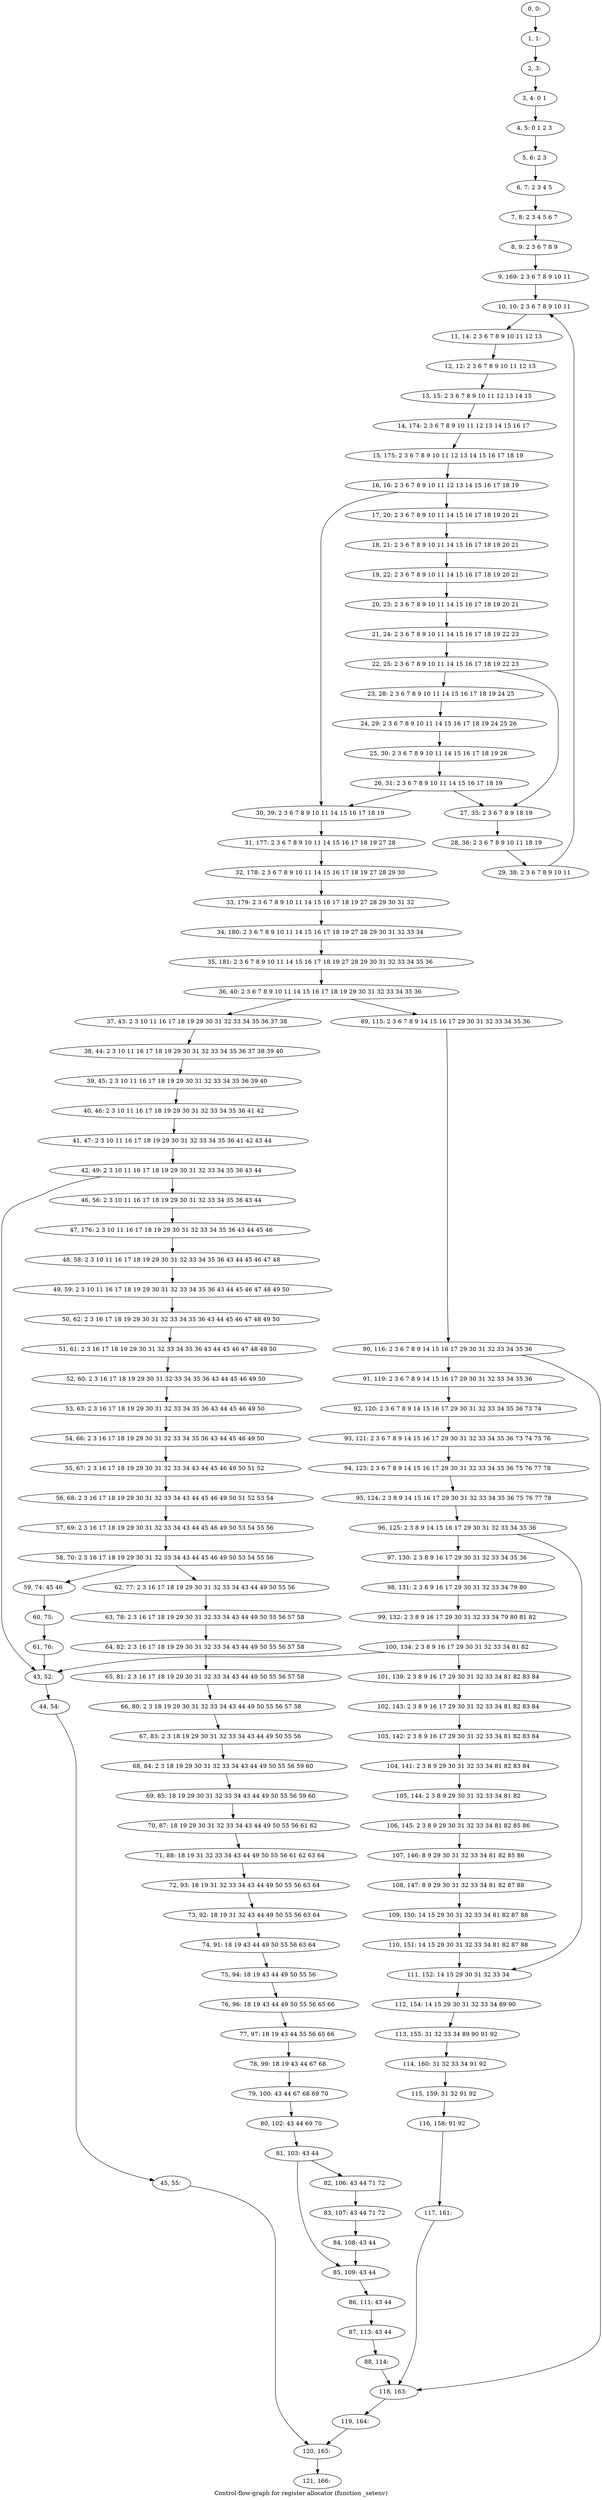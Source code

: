 digraph G {
graph [label="Control-flow-graph for register allocator (function _setenv)"]
0[label="0, 0: "];
1[label="1, 1: "];
2[label="2, 3: "];
3[label="3, 4: 0 1 "];
4[label="4, 5: 0 1 2 3 "];
5[label="5, 6: 2 3 "];
6[label="6, 7: 2 3 4 5 "];
7[label="7, 8: 2 3 4 5 6 7 "];
8[label="8, 9: 2 3 6 7 8 9 "];
9[label="9, 169: 2 3 6 7 8 9 10 11 "];
10[label="10, 10: 2 3 6 7 8 9 10 11 "];
11[label="11, 14: 2 3 6 7 8 9 10 11 12 13 "];
12[label="12, 12: 2 3 6 7 8 9 10 11 12 13 "];
13[label="13, 15: 2 3 6 7 8 9 10 11 12 13 14 15 "];
14[label="14, 174: 2 3 6 7 8 9 10 11 12 13 14 15 16 17 "];
15[label="15, 175: 2 3 6 7 8 9 10 11 12 13 14 15 16 17 18 19 "];
16[label="16, 16: 2 3 6 7 8 9 10 11 12 13 14 15 16 17 18 19 "];
17[label="17, 20: 2 3 6 7 8 9 10 11 14 15 16 17 18 19 20 21 "];
18[label="18, 21: 2 3 6 7 8 9 10 11 14 15 16 17 18 19 20 21 "];
19[label="19, 22: 2 3 6 7 8 9 10 11 14 15 16 17 18 19 20 21 "];
20[label="20, 23: 2 3 6 7 8 9 10 11 14 15 16 17 18 19 20 21 "];
21[label="21, 24: 2 3 6 7 8 9 10 11 14 15 16 17 18 19 22 23 "];
22[label="22, 25: 2 3 6 7 8 9 10 11 14 15 16 17 18 19 22 23 "];
23[label="23, 28: 2 3 6 7 8 9 10 11 14 15 16 17 18 19 24 25 "];
24[label="24, 29: 2 3 6 7 8 9 10 11 14 15 16 17 18 19 24 25 26 "];
25[label="25, 30: 2 3 6 7 8 9 10 11 14 15 16 17 18 19 26 "];
26[label="26, 31: 2 3 6 7 8 9 10 11 14 15 16 17 18 19 "];
27[label="27, 35: 2 3 6 7 8 9 18 19 "];
28[label="28, 36: 2 3 6 7 8 9 10 11 18 19 "];
29[label="29, 38: 2 3 6 7 8 9 10 11 "];
30[label="30, 39: 2 3 6 7 8 9 10 11 14 15 16 17 18 19 "];
31[label="31, 177: 2 3 6 7 8 9 10 11 14 15 16 17 18 19 27 28 "];
32[label="32, 178: 2 3 6 7 8 9 10 11 14 15 16 17 18 19 27 28 29 30 "];
33[label="33, 179: 2 3 6 7 8 9 10 11 14 15 16 17 18 19 27 28 29 30 31 32 "];
34[label="34, 180: 2 3 6 7 8 9 10 11 14 15 16 17 18 19 27 28 29 30 31 32 33 34 "];
35[label="35, 181: 2 3 6 7 8 9 10 11 14 15 16 17 18 19 27 28 29 30 31 32 33 34 35 36 "];
36[label="36, 40: 2 3 6 7 8 9 10 11 14 15 16 17 18 19 29 30 31 32 33 34 35 36 "];
37[label="37, 43: 2 3 10 11 16 17 18 19 29 30 31 32 33 34 35 36 37 38 "];
38[label="38, 44: 2 3 10 11 16 17 18 19 29 30 31 32 33 34 35 36 37 38 39 40 "];
39[label="39, 45: 2 3 10 11 16 17 18 19 29 30 31 32 33 34 35 36 39 40 "];
40[label="40, 46: 2 3 10 11 16 17 18 19 29 30 31 32 33 34 35 36 41 42 "];
41[label="41, 47: 2 3 10 11 16 17 18 19 29 30 31 32 33 34 35 36 41 42 43 44 "];
42[label="42, 49: 2 3 10 11 16 17 18 19 29 30 31 32 33 34 35 36 43 44 "];
43[label="43, 52: "];
44[label="44, 54: "];
45[label="45, 55: "];
46[label="46, 56: 2 3 10 11 16 17 18 19 29 30 31 32 33 34 35 36 43 44 "];
47[label="47, 176: 2 3 10 11 16 17 18 19 29 30 31 32 33 34 35 36 43 44 45 46 "];
48[label="48, 58: 2 3 10 11 16 17 18 19 29 30 31 32 33 34 35 36 43 44 45 46 47 48 "];
49[label="49, 59: 2 3 10 11 16 17 18 19 29 30 31 32 33 34 35 36 43 44 45 46 47 48 49 50 "];
50[label="50, 62: 2 3 16 17 18 19 29 30 31 32 33 34 35 36 43 44 45 46 47 48 49 50 "];
51[label="51, 61: 2 3 16 17 18 19 29 30 31 32 33 34 35 36 43 44 45 46 47 48 49 50 "];
52[label="52, 60: 2 3 16 17 18 19 29 30 31 32 33 34 35 36 43 44 45 46 49 50 "];
53[label="53, 63: 2 3 16 17 18 19 29 30 31 32 33 34 35 36 43 44 45 46 49 50 "];
54[label="54, 66: 2 3 16 17 18 19 29 30 31 32 33 34 35 36 43 44 45 46 49 50 "];
55[label="55, 67: 2 3 16 17 18 19 29 30 31 32 33 34 43 44 45 46 49 50 51 52 "];
56[label="56, 68: 2 3 16 17 18 19 29 30 31 32 33 34 43 44 45 46 49 50 51 52 53 54 "];
57[label="57, 69: 2 3 16 17 18 19 29 30 31 32 33 34 43 44 45 46 49 50 53 54 55 56 "];
58[label="58, 70: 2 3 16 17 18 19 29 30 31 32 33 34 43 44 45 46 49 50 53 54 55 56 "];
59[label="59, 74: 45 46 "];
60[label="60, 75: "];
61[label="61, 76: "];
62[label="62, 77: 2 3 16 17 18 19 29 30 31 32 33 34 43 44 49 50 55 56 "];
63[label="63, 78: 2 3 16 17 18 19 29 30 31 32 33 34 43 44 49 50 55 56 57 58 "];
64[label="64, 82: 2 3 16 17 18 19 29 30 31 32 33 34 43 44 49 50 55 56 57 58 "];
65[label="65, 81: 2 3 16 17 18 19 29 30 31 32 33 34 43 44 49 50 55 56 57 58 "];
66[label="66, 80: 2 3 18 19 29 30 31 32 33 34 43 44 49 50 55 56 57 58 "];
67[label="67, 83: 2 3 18 19 29 30 31 32 33 34 43 44 49 50 55 56 "];
68[label="68, 84: 2 3 18 19 29 30 31 32 33 34 43 44 49 50 55 56 59 60 "];
69[label="69, 85: 18 19 29 30 31 32 33 34 43 44 49 50 55 56 59 60 "];
70[label="70, 87: 18 19 29 30 31 32 33 34 43 44 49 50 55 56 61 62 "];
71[label="71, 88: 18 19 31 32 33 34 43 44 49 50 55 56 61 62 63 64 "];
72[label="72, 93: 18 19 31 32 33 34 43 44 49 50 55 56 63 64 "];
73[label="73, 92: 18 19 31 32 43 44 49 50 55 56 63 64 "];
74[label="74, 91: 18 19 43 44 49 50 55 56 63 64 "];
75[label="75, 94: 18 19 43 44 49 50 55 56 "];
76[label="76, 96: 18 19 43 44 49 50 55 56 65 66 "];
77[label="77, 97: 18 19 43 44 55 56 65 66 "];
78[label="78, 99: 18 19 43 44 67 68 "];
79[label="79, 100: 43 44 67 68 69 70 "];
80[label="80, 102: 43 44 69 70 "];
81[label="81, 103: 43 44 "];
82[label="82, 106: 43 44 71 72 "];
83[label="83, 107: 43 44 71 72 "];
84[label="84, 108: 43 44 "];
85[label="85, 109: 43 44 "];
86[label="86, 111: 43 44 "];
87[label="87, 113: 43 44 "];
88[label="88, 114: "];
89[label="89, 115: 2 3 6 7 8 9 14 15 16 17 29 30 31 32 33 34 35 36 "];
90[label="90, 116: 2 3 6 7 8 9 14 15 16 17 29 30 31 32 33 34 35 36 "];
91[label="91, 119: 2 3 6 7 8 9 14 15 16 17 29 30 31 32 33 34 35 36 "];
92[label="92, 120: 2 3 6 7 8 9 14 15 16 17 29 30 31 32 33 34 35 36 73 74 "];
93[label="93, 121: 2 3 6 7 8 9 14 15 16 17 29 30 31 32 33 34 35 36 73 74 75 76 "];
94[label="94, 123: 2 3 6 7 8 9 14 15 16 17 29 30 31 32 33 34 35 36 75 76 77 78 "];
95[label="95, 124: 2 3 8 9 14 15 16 17 29 30 31 32 33 34 35 36 75 76 77 78 "];
96[label="96, 125: 2 3 8 9 14 15 16 17 29 30 31 32 33 34 35 36 "];
97[label="97, 130: 2 3 8 9 16 17 29 30 31 32 33 34 35 36 "];
98[label="98, 131: 2 3 8 9 16 17 29 30 31 32 33 34 79 80 "];
99[label="99, 132: 2 3 8 9 16 17 29 30 31 32 33 34 79 80 81 82 "];
100[label="100, 134: 2 3 8 9 16 17 29 30 31 32 33 34 81 82 "];
101[label="101, 139: 2 3 8 9 16 17 29 30 31 32 33 34 81 82 83 84 "];
102[label="102, 143: 2 3 8 9 16 17 29 30 31 32 33 34 81 82 83 84 "];
103[label="103, 142: 2 3 8 9 16 17 29 30 31 32 33 34 81 82 83 84 "];
104[label="104, 141: 2 3 8 9 29 30 31 32 33 34 81 82 83 84 "];
105[label="105, 144: 2 3 8 9 29 30 31 32 33 34 81 82 "];
106[label="106, 145: 2 3 8 9 29 30 31 32 33 34 81 82 85 86 "];
107[label="107, 146: 8 9 29 30 31 32 33 34 81 82 85 86 "];
108[label="108, 147: 8 9 29 30 31 32 33 34 81 82 87 88 "];
109[label="109, 150: 14 15 29 30 31 32 33 34 81 82 87 88 "];
110[label="110, 151: 14 15 29 30 31 32 33 34 81 82 87 88 "];
111[label="111, 152: 14 15 29 30 31 32 33 34 "];
112[label="112, 154: 14 15 29 30 31 32 33 34 89 90 "];
113[label="113, 155: 31 32 33 34 89 90 91 92 "];
114[label="114, 160: 31 32 33 34 91 92 "];
115[label="115, 159: 31 32 91 92 "];
116[label="116, 158: 91 92 "];
117[label="117, 161: "];
118[label="118, 163: "];
119[label="119, 164: "];
120[label="120, 165: "];
121[label="121, 166: "];
0->1 ;
1->2 ;
2->3 ;
3->4 ;
4->5 ;
5->6 ;
6->7 ;
7->8 ;
8->9 ;
9->10 ;
10->11 ;
11->12 ;
12->13 ;
13->14 ;
14->15 ;
15->16 ;
16->17 ;
16->30 ;
17->18 ;
18->19 ;
19->20 ;
20->21 ;
21->22 ;
22->23 ;
22->27 ;
23->24 ;
24->25 ;
25->26 ;
26->27 ;
26->30 ;
27->28 ;
28->29 ;
29->10 ;
30->31 ;
31->32 ;
32->33 ;
33->34 ;
34->35 ;
35->36 ;
36->37 ;
36->89 ;
37->38 ;
38->39 ;
39->40 ;
40->41 ;
41->42 ;
42->43 ;
42->46 ;
43->44 ;
44->45 ;
45->120 ;
46->47 ;
47->48 ;
48->49 ;
49->50 ;
50->51 ;
51->52 ;
52->53 ;
53->54 ;
54->55 ;
55->56 ;
56->57 ;
57->58 ;
58->59 ;
58->62 ;
59->60 ;
60->61 ;
61->43 ;
62->63 ;
63->64 ;
64->65 ;
65->66 ;
66->67 ;
67->68 ;
68->69 ;
69->70 ;
70->71 ;
71->72 ;
72->73 ;
73->74 ;
74->75 ;
75->76 ;
76->77 ;
77->78 ;
78->79 ;
79->80 ;
80->81 ;
81->82 ;
81->85 ;
82->83 ;
83->84 ;
84->85 ;
85->86 ;
86->87 ;
87->88 ;
88->118 ;
89->90 ;
90->91 ;
90->118 ;
91->92 ;
92->93 ;
93->94 ;
94->95 ;
95->96 ;
96->97 ;
96->111 ;
97->98 ;
98->99 ;
99->100 ;
100->101 ;
100->43 ;
101->102 ;
102->103 ;
103->104 ;
104->105 ;
105->106 ;
106->107 ;
107->108 ;
108->109 ;
109->110 ;
110->111 ;
111->112 ;
112->113 ;
113->114 ;
114->115 ;
115->116 ;
116->117 ;
117->118 ;
118->119 ;
119->120 ;
120->121 ;
}
